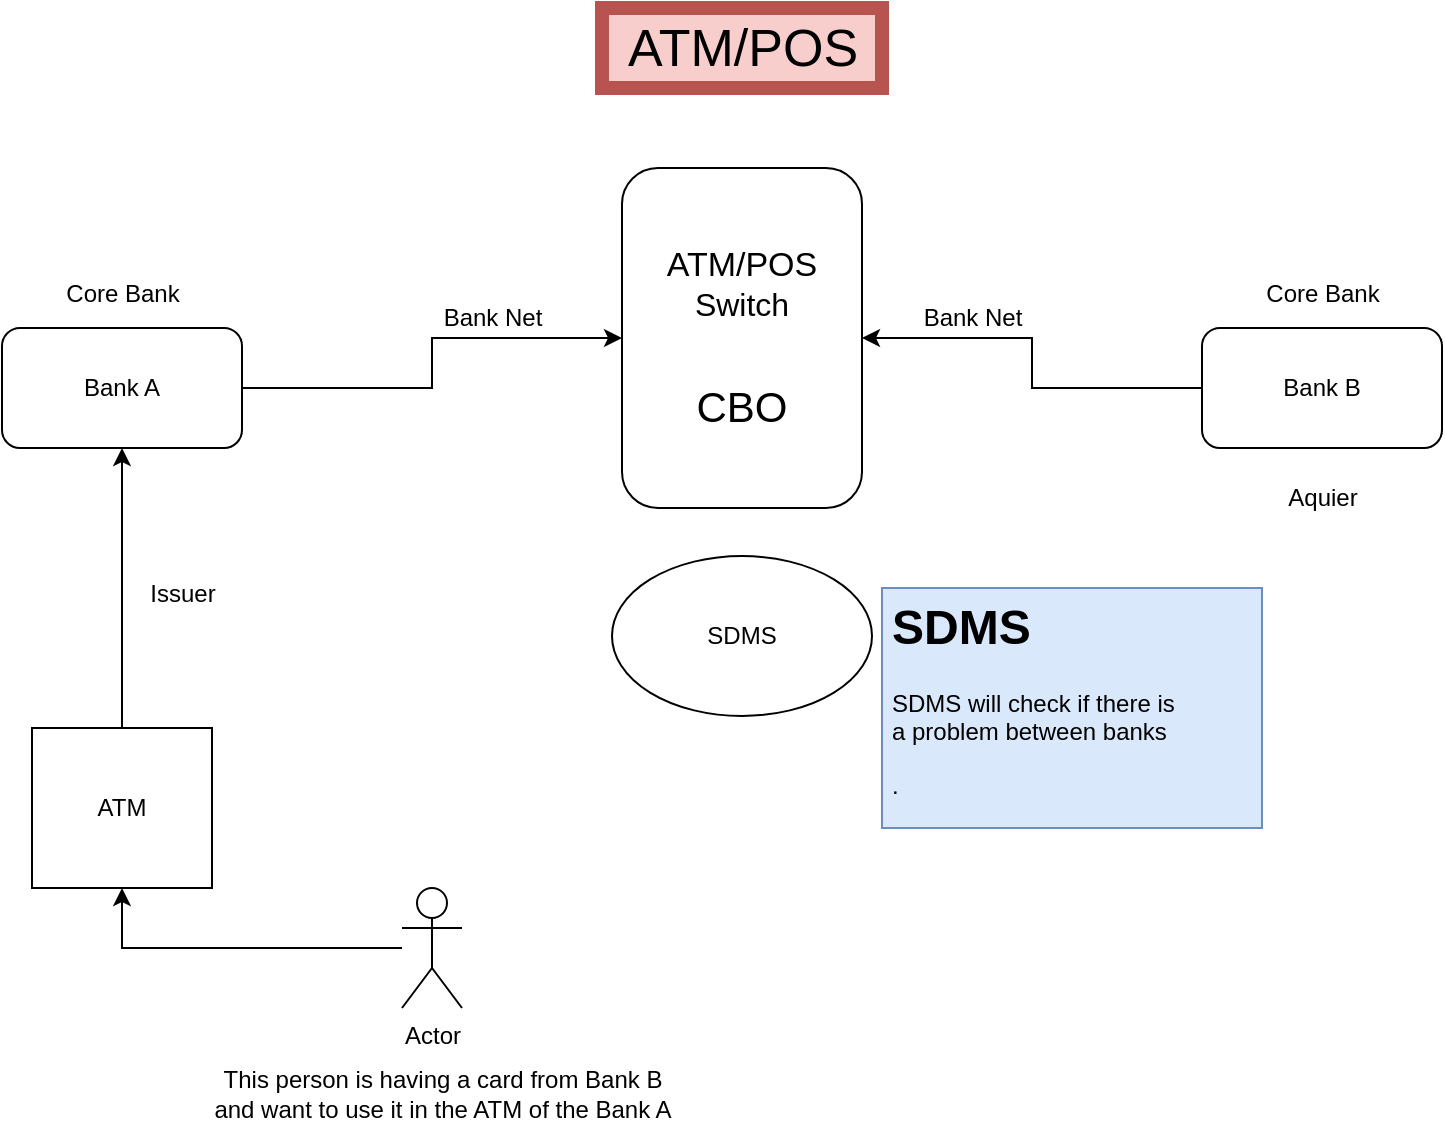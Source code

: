 <mxfile version="22.0.4" type="github">
  <diagram name="Page-1" id="XA4eeoESqtf3kiA--uxz">
    <mxGraphModel dx="934" dy="518" grid="1" gridSize="10" guides="1" tooltips="1" connect="1" arrows="1" fold="1" page="1" pageScale="1" pageWidth="850" pageHeight="1100" math="0" shadow="0">
      <root>
        <mxCell id="0" />
        <mxCell id="1" parent="0" />
        <mxCell id="9ZFCEv5_zAoywzQ1t4b1-1" value="&lt;font style=&quot;font-size: 17px;&quot;&gt;ATM/POS&lt;br&gt;&lt;/font&gt;&lt;font style=&quot;font-size: 16px;&quot;&gt;Switch&lt;br&gt;&lt;/font&gt;&lt;br&gt;&lt;br&gt;&lt;font style=&quot;font-size: 21px;&quot;&gt;CBO&lt;/font&gt;" style="rounded=1;whiteSpace=wrap;html=1;" parent="1" vertex="1">
          <mxGeometry x="350" y="220" width="120" height="170" as="geometry" />
        </mxCell>
        <mxCell id="9ZFCEv5_zAoywzQ1t4b1-2" value="SDMS" style="ellipse;whiteSpace=wrap;html=1;" parent="1" vertex="1">
          <mxGeometry x="345" y="414" width="130" height="80" as="geometry" />
        </mxCell>
        <mxCell id="9ZFCEv5_zAoywzQ1t4b1-5" style="edgeStyle=orthogonalEdgeStyle;rounded=0;orthogonalLoop=1;jettySize=auto;html=1;" parent="1" source="9ZFCEv5_zAoywzQ1t4b1-3" target="9ZFCEv5_zAoywzQ1t4b1-1" edge="1">
          <mxGeometry relative="1" as="geometry" />
        </mxCell>
        <mxCell id="9ZFCEv5_zAoywzQ1t4b1-3" value="Bank A" style="rounded=1;whiteSpace=wrap;html=1;" parent="1" vertex="1">
          <mxGeometry x="40" y="300" width="120" height="60" as="geometry" />
        </mxCell>
        <mxCell id="9ZFCEv5_zAoywzQ1t4b1-6" style="edgeStyle=orthogonalEdgeStyle;rounded=0;orthogonalLoop=1;jettySize=auto;html=1;entryX=1;entryY=0.5;entryDx=0;entryDy=0;" parent="1" source="9ZFCEv5_zAoywzQ1t4b1-4" target="9ZFCEv5_zAoywzQ1t4b1-1" edge="1">
          <mxGeometry relative="1" as="geometry" />
        </mxCell>
        <mxCell id="9ZFCEv5_zAoywzQ1t4b1-4" value="Bank B" style="rounded=1;whiteSpace=wrap;html=1;" parent="1" vertex="1">
          <mxGeometry x="640" y="300" width="120" height="60" as="geometry" />
        </mxCell>
        <mxCell id="9ZFCEv5_zAoywzQ1t4b1-7" value="Bank Net" style="text;html=1;align=center;verticalAlign=middle;resizable=0;points=[];autosize=1;strokeColor=none;fillColor=none;" parent="1" vertex="1">
          <mxGeometry x="490" y="280" width="70" height="30" as="geometry" />
        </mxCell>
        <mxCell id="9ZFCEv5_zAoywzQ1t4b1-8" value="Bank Net" style="text;html=1;align=center;verticalAlign=middle;resizable=0;points=[];autosize=1;strokeColor=none;fillColor=none;" parent="1" vertex="1">
          <mxGeometry x="250" y="280" width="70" height="30" as="geometry" />
        </mxCell>
        <mxCell id="9ZFCEv5_zAoywzQ1t4b1-12" style="edgeStyle=orthogonalEdgeStyle;rounded=0;orthogonalLoop=1;jettySize=auto;html=1;entryX=0.5;entryY=1;entryDx=0;entryDy=0;" parent="1" source="9ZFCEv5_zAoywzQ1t4b1-10" target="9ZFCEv5_zAoywzQ1t4b1-3" edge="1">
          <mxGeometry relative="1" as="geometry" />
        </mxCell>
        <mxCell id="9ZFCEv5_zAoywzQ1t4b1-10" value="ATM" style="rounded=0;whiteSpace=wrap;html=1;" parent="1" vertex="1">
          <mxGeometry x="55" y="500" width="90" height="80" as="geometry" />
        </mxCell>
        <mxCell id="9ZFCEv5_zAoywzQ1t4b1-13" value="Issuer" style="text;html=1;align=center;verticalAlign=middle;resizable=0;points=[];autosize=1;strokeColor=none;fillColor=none;" parent="1" vertex="1">
          <mxGeometry x="100" y="418" width="60" height="30" as="geometry" />
        </mxCell>
        <mxCell id="9ZFCEv5_zAoywzQ1t4b1-14" value="Core Bank" style="text;html=1;align=center;verticalAlign=middle;resizable=0;points=[];autosize=1;strokeColor=none;fillColor=none;" parent="1" vertex="1">
          <mxGeometry x="60" y="268" width="80" height="30" as="geometry" />
        </mxCell>
        <mxCell id="9ZFCEv5_zAoywzQ1t4b1-15" value="Core Bank" style="text;html=1;align=center;verticalAlign=middle;resizable=0;points=[];autosize=1;strokeColor=none;fillColor=none;" parent="1" vertex="1">
          <mxGeometry x="660" y="268" width="80" height="30" as="geometry" />
        </mxCell>
        <mxCell id="9ZFCEv5_zAoywzQ1t4b1-17" value="Aquier" style="text;html=1;align=center;verticalAlign=middle;resizable=0;points=[];autosize=1;strokeColor=none;fillColor=none;" parent="1" vertex="1">
          <mxGeometry x="670" y="370" width="60" height="30" as="geometry" />
        </mxCell>
        <mxCell id="9ZFCEv5_zAoywzQ1t4b1-22" style="edgeStyle=orthogonalEdgeStyle;rounded=0;orthogonalLoop=1;jettySize=auto;html=1;entryX=0.5;entryY=1;entryDx=0;entryDy=0;" parent="1" source="9ZFCEv5_zAoywzQ1t4b1-20" target="9ZFCEv5_zAoywzQ1t4b1-10" edge="1">
          <mxGeometry relative="1" as="geometry" />
        </mxCell>
        <mxCell id="9ZFCEv5_zAoywzQ1t4b1-20" value="Actor" style="shape=umlActor;verticalLabelPosition=bottom;verticalAlign=top;html=1;outlineConnect=0;" parent="1" vertex="1">
          <mxGeometry x="240" y="580" width="30" height="60" as="geometry" />
        </mxCell>
        <mxCell id="9ZFCEv5_zAoywzQ1t4b1-21" value="This person is having a card from Bank B&lt;br&gt;and want to use it in the ATM of the Bank A" style="text;html=1;align=center;verticalAlign=middle;resizable=0;points=[];autosize=1;strokeColor=none;fillColor=none;" parent="1" vertex="1">
          <mxGeometry x="135" y="663" width="250" height="40" as="geometry" />
        </mxCell>
        <mxCell id="9ZFCEv5_zAoywzQ1t4b1-23" value="&lt;font style=&quot;font-size: 26px;&quot;&gt;ATM/POS&lt;/font&gt;" style="text;html=1;align=center;verticalAlign=middle;resizable=0;points=[];autosize=1;strokeColor=#b85450;fillColor=#f8cecc;strokeWidth=7;" parent="1" vertex="1">
          <mxGeometry x="340" y="140" width="140" height="40" as="geometry" />
        </mxCell>
        <mxCell id="wYd24zpioTUmAyXITeTW-3" value="&lt;h1&gt;SDMS&lt;/h1&gt;SDMS will check if there is&lt;br style=&quot;border-color: var(--border-color); text-align: center;&quot;&gt;&lt;span style=&quot;text-align: center;&quot;&gt;a problem between banks&lt;/span&gt;&lt;p&gt;.&lt;/p&gt;" style="text;html=1;strokeColor=#6c8ebf;fillColor=#dae8fc;spacing=5;spacingTop=-20;whiteSpace=wrap;overflow=hidden;rounded=0;" vertex="1" parent="1">
          <mxGeometry x="480" y="430" width="190" height="120" as="geometry" />
        </mxCell>
      </root>
    </mxGraphModel>
  </diagram>
</mxfile>
